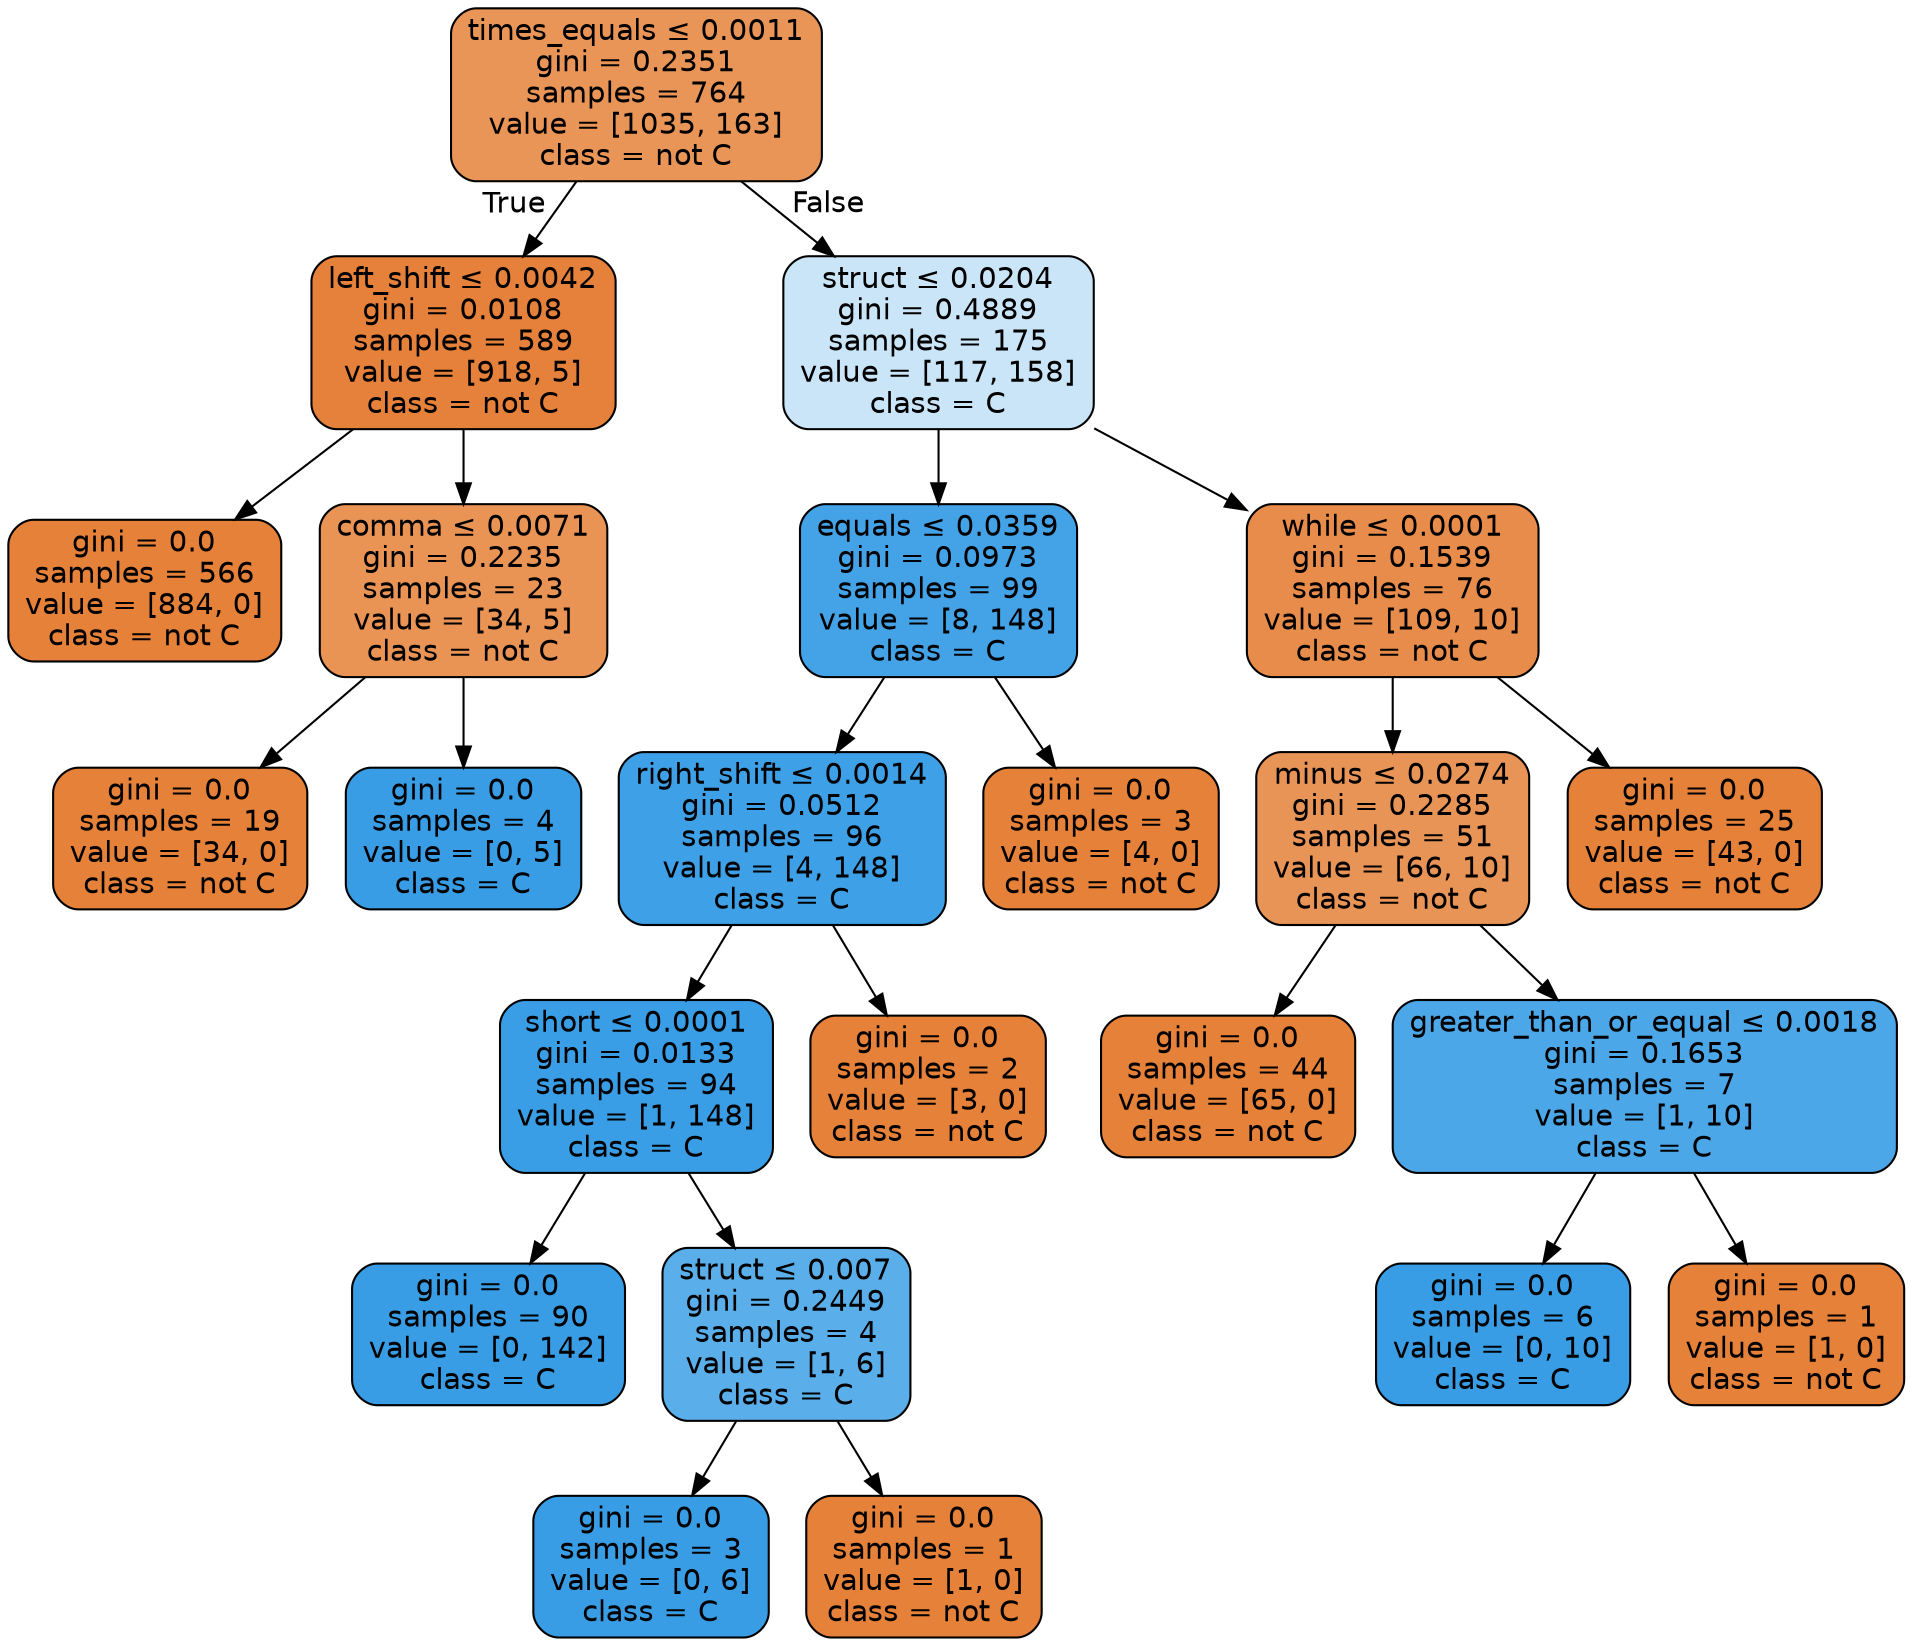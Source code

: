 digraph Tree {
node [shape=box, style="filled, rounded", color="black", fontname=helvetica] ;
edge [fontname=helvetica] ;
0 [label=<times_equals &le; 0.0011<br/>gini = 0.2351<br/>samples = 764<br/>value = [1035, 163]<br/>class = not C>, fillcolor="#e58139d7"] ;
1 [label=<left_shift &le; 0.0042<br/>gini = 0.0108<br/>samples = 589<br/>value = [918, 5]<br/>class = not C>, fillcolor="#e58139fe"] ;
0 -> 1 [labeldistance=2.5, labelangle=45, headlabel="True"] ;
2 [label=<gini = 0.0<br/>samples = 566<br/>value = [884, 0]<br/>class = not C>, fillcolor="#e58139ff"] ;
1 -> 2 ;
3 [label=<comma &le; 0.0071<br/>gini = 0.2235<br/>samples = 23<br/>value = [34, 5]<br/>class = not C>, fillcolor="#e58139da"] ;
1 -> 3 ;
4 [label=<gini = 0.0<br/>samples = 19<br/>value = [34, 0]<br/>class = not C>, fillcolor="#e58139ff"] ;
3 -> 4 ;
5 [label=<gini = 0.0<br/>samples = 4<br/>value = [0, 5]<br/>class = C>, fillcolor="#399de5ff"] ;
3 -> 5 ;
6 [label=<struct &le; 0.0204<br/>gini = 0.4889<br/>samples = 175<br/>value = [117, 158]<br/>class = C>, fillcolor="#399de542"] ;
0 -> 6 [labeldistance=2.5, labelangle=-45, headlabel="False"] ;
7 [label=<equals &le; 0.0359<br/>gini = 0.0973<br/>samples = 99<br/>value = [8, 148]<br/>class = C>, fillcolor="#399de5f1"] ;
6 -> 7 ;
8 [label=<right_shift &le; 0.0014<br/>gini = 0.0512<br/>samples = 96<br/>value = [4, 148]<br/>class = C>, fillcolor="#399de5f8"] ;
7 -> 8 ;
9 [label=<short &le; 0.0001<br/>gini = 0.0133<br/>samples = 94<br/>value = [1, 148]<br/>class = C>, fillcolor="#399de5fd"] ;
8 -> 9 ;
10 [label=<gini = 0.0<br/>samples = 90<br/>value = [0, 142]<br/>class = C>, fillcolor="#399de5ff"] ;
9 -> 10 ;
11 [label=<struct &le; 0.007<br/>gini = 0.2449<br/>samples = 4<br/>value = [1, 6]<br/>class = C>, fillcolor="#399de5d4"] ;
9 -> 11 ;
12 [label=<gini = 0.0<br/>samples = 3<br/>value = [0, 6]<br/>class = C>, fillcolor="#399de5ff"] ;
11 -> 12 ;
13 [label=<gini = 0.0<br/>samples = 1<br/>value = [1, 0]<br/>class = not C>, fillcolor="#e58139ff"] ;
11 -> 13 ;
14 [label=<gini = 0.0<br/>samples = 2<br/>value = [3, 0]<br/>class = not C>, fillcolor="#e58139ff"] ;
8 -> 14 ;
15 [label=<gini = 0.0<br/>samples = 3<br/>value = [4, 0]<br/>class = not C>, fillcolor="#e58139ff"] ;
7 -> 15 ;
16 [label=<while &le; 0.0001<br/>gini = 0.1539<br/>samples = 76<br/>value = [109, 10]<br/>class = not C>, fillcolor="#e58139e8"] ;
6 -> 16 ;
17 [label=<minus &le; 0.0274<br/>gini = 0.2285<br/>samples = 51<br/>value = [66, 10]<br/>class = not C>, fillcolor="#e58139d8"] ;
16 -> 17 ;
18 [label=<gini = 0.0<br/>samples = 44<br/>value = [65, 0]<br/>class = not C>, fillcolor="#e58139ff"] ;
17 -> 18 ;
19 [label=<greater_than_or_equal &le; 0.0018<br/>gini = 0.1653<br/>samples = 7<br/>value = [1, 10]<br/>class = C>, fillcolor="#399de5e6"] ;
17 -> 19 ;
20 [label=<gini = 0.0<br/>samples = 6<br/>value = [0, 10]<br/>class = C>, fillcolor="#399de5ff"] ;
19 -> 20 ;
21 [label=<gini = 0.0<br/>samples = 1<br/>value = [1, 0]<br/>class = not C>, fillcolor="#e58139ff"] ;
19 -> 21 ;
22 [label=<gini = 0.0<br/>samples = 25<br/>value = [43, 0]<br/>class = not C>, fillcolor="#e58139ff"] ;
16 -> 22 ;
}